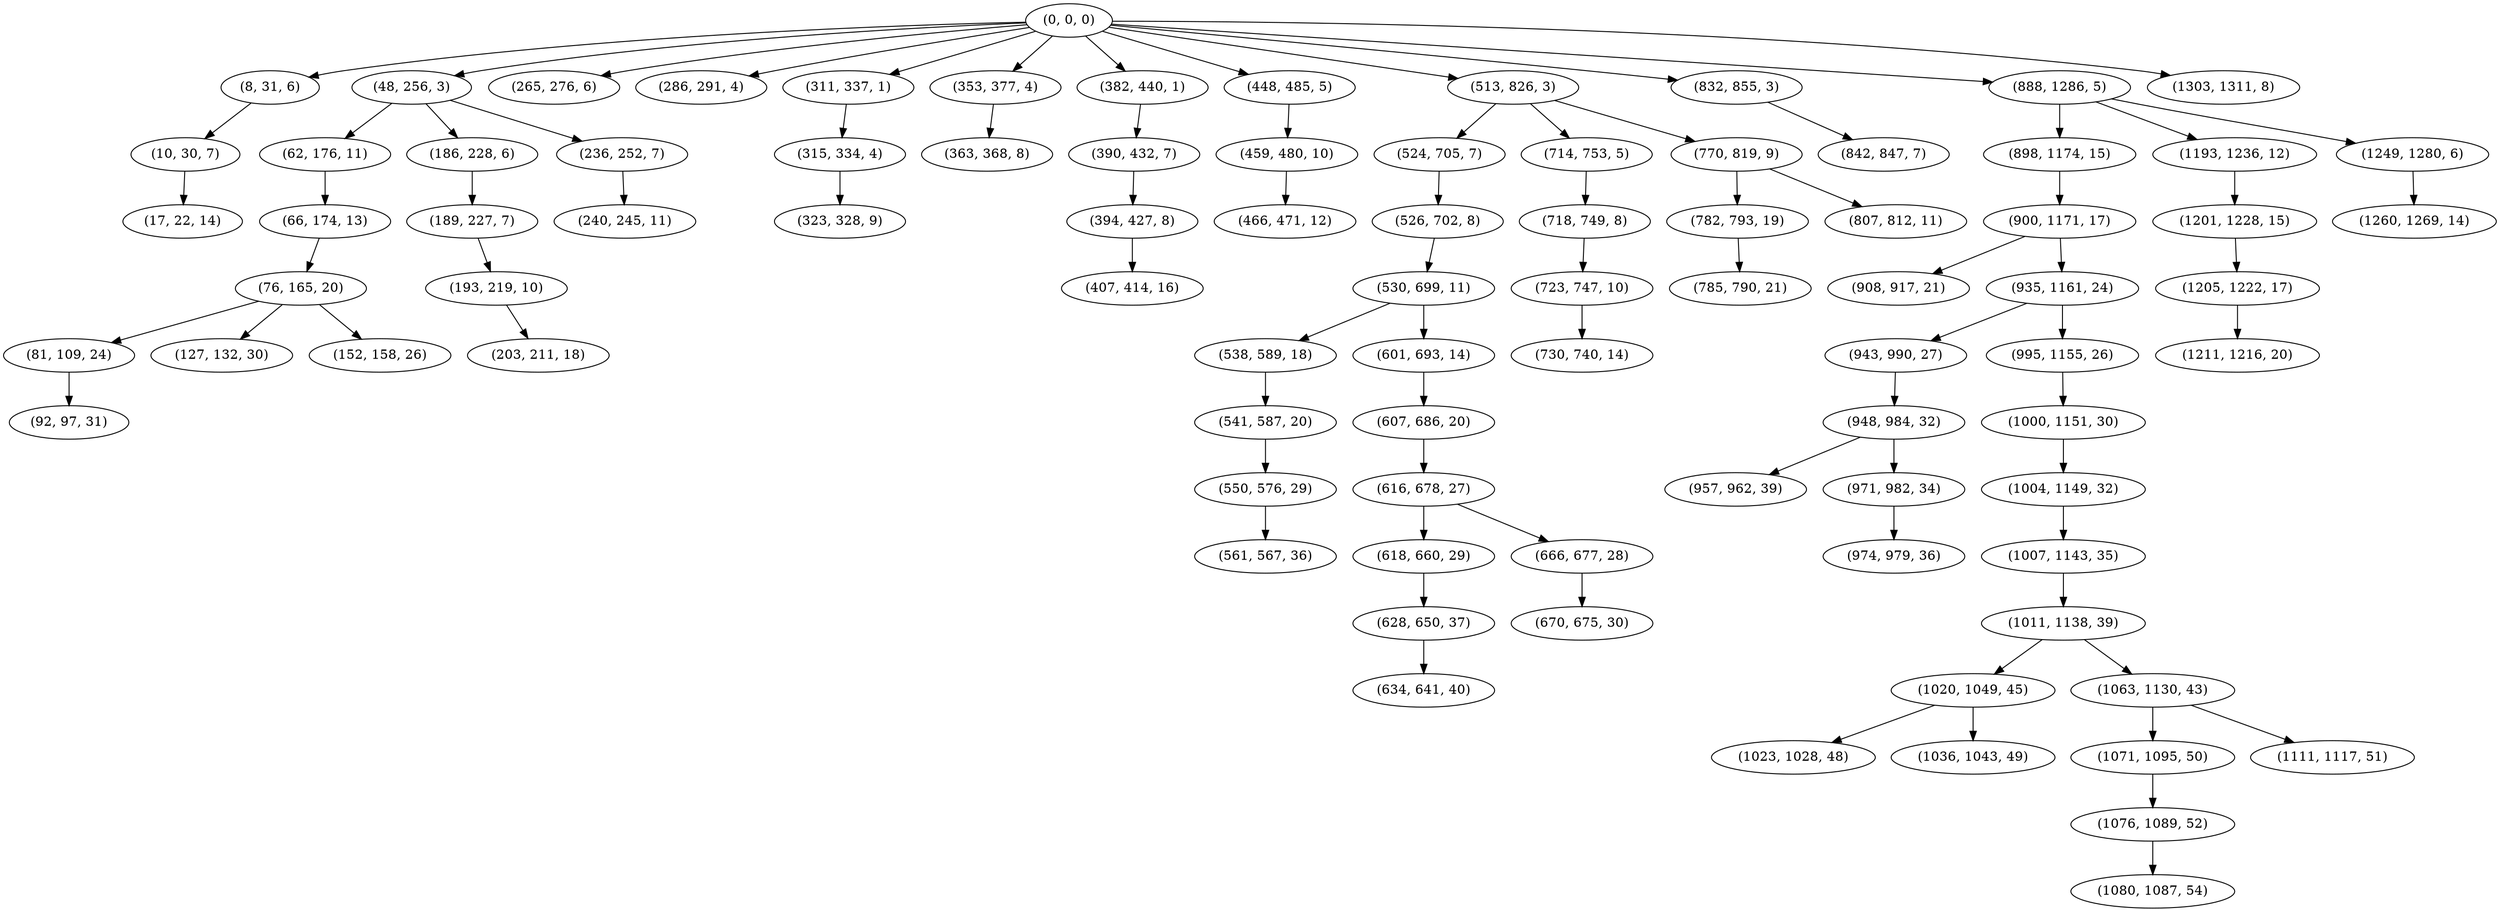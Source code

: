 digraph tree {
    "(0, 0, 0)";
    "(8, 31, 6)";
    "(10, 30, 7)";
    "(17, 22, 14)";
    "(48, 256, 3)";
    "(62, 176, 11)";
    "(66, 174, 13)";
    "(76, 165, 20)";
    "(81, 109, 24)";
    "(92, 97, 31)";
    "(127, 132, 30)";
    "(152, 158, 26)";
    "(186, 228, 6)";
    "(189, 227, 7)";
    "(193, 219, 10)";
    "(203, 211, 18)";
    "(236, 252, 7)";
    "(240, 245, 11)";
    "(265, 276, 6)";
    "(286, 291, 4)";
    "(311, 337, 1)";
    "(315, 334, 4)";
    "(323, 328, 9)";
    "(353, 377, 4)";
    "(363, 368, 8)";
    "(382, 440, 1)";
    "(390, 432, 7)";
    "(394, 427, 8)";
    "(407, 414, 16)";
    "(448, 485, 5)";
    "(459, 480, 10)";
    "(466, 471, 12)";
    "(513, 826, 3)";
    "(524, 705, 7)";
    "(526, 702, 8)";
    "(530, 699, 11)";
    "(538, 589, 18)";
    "(541, 587, 20)";
    "(550, 576, 29)";
    "(561, 567, 36)";
    "(601, 693, 14)";
    "(607, 686, 20)";
    "(616, 678, 27)";
    "(618, 660, 29)";
    "(628, 650, 37)";
    "(634, 641, 40)";
    "(666, 677, 28)";
    "(670, 675, 30)";
    "(714, 753, 5)";
    "(718, 749, 8)";
    "(723, 747, 10)";
    "(730, 740, 14)";
    "(770, 819, 9)";
    "(782, 793, 19)";
    "(785, 790, 21)";
    "(807, 812, 11)";
    "(832, 855, 3)";
    "(842, 847, 7)";
    "(888, 1286, 5)";
    "(898, 1174, 15)";
    "(900, 1171, 17)";
    "(908, 917, 21)";
    "(935, 1161, 24)";
    "(943, 990, 27)";
    "(948, 984, 32)";
    "(957, 962, 39)";
    "(971, 982, 34)";
    "(974, 979, 36)";
    "(995, 1155, 26)";
    "(1000, 1151, 30)";
    "(1004, 1149, 32)";
    "(1007, 1143, 35)";
    "(1011, 1138, 39)";
    "(1020, 1049, 45)";
    "(1023, 1028, 48)";
    "(1036, 1043, 49)";
    "(1063, 1130, 43)";
    "(1071, 1095, 50)";
    "(1076, 1089, 52)";
    "(1080, 1087, 54)";
    "(1111, 1117, 51)";
    "(1193, 1236, 12)";
    "(1201, 1228, 15)";
    "(1205, 1222, 17)";
    "(1211, 1216, 20)";
    "(1249, 1280, 6)";
    "(1260, 1269, 14)";
    "(1303, 1311, 8)";
    "(0, 0, 0)" -> "(8, 31, 6)";
    "(0, 0, 0)" -> "(48, 256, 3)";
    "(0, 0, 0)" -> "(265, 276, 6)";
    "(0, 0, 0)" -> "(286, 291, 4)";
    "(0, 0, 0)" -> "(311, 337, 1)";
    "(0, 0, 0)" -> "(353, 377, 4)";
    "(0, 0, 0)" -> "(382, 440, 1)";
    "(0, 0, 0)" -> "(448, 485, 5)";
    "(0, 0, 0)" -> "(513, 826, 3)";
    "(0, 0, 0)" -> "(832, 855, 3)";
    "(0, 0, 0)" -> "(888, 1286, 5)";
    "(0, 0, 0)" -> "(1303, 1311, 8)";
    "(8, 31, 6)" -> "(10, 30, 7)";
    "(10, 30, 7)" -> "(17, 22, 14)";
    "(48, 256, 3)" -> "(62, 176, 11)";
    "(48, 256, 3)" -> "(186, 228, 6)";
    "(48, 256, 3)" -> "(236, 252, 7)";
    "(62, 176, 11)" -> "(66, 174, 13)";
    "(66, 174, 13)" -> "(76, 165, 20)";
    "(76, 165, 20)" -> "(81, 109, 24)";
    "(76, 165, 20)" -> "(127, 132, 30)";
    "(76, 165, 20)" -> "(152, 158, 26)";
    "(81, 109, 24)" -> "(92, 97, 31)";
    "(186, 228, 6)" -> "(189, 227, 7)";
    "(189, 227, 7)" -> "(193, 219, 10)";
    "(193, 219, 10)" -> "(203, 211, 18)";
    "(236, 252, 7)" -> "(240, 245, 11)";
    "(311, 337, 1)" -> "(315, 334, 4)";
    "(315, 334, 4)" -> "(323, 328, 9)";
    "(353, 377, 4)" -> "(363, 368, 8)";
    "(382, 440, 1)" -> "(390, 432, 7)";
    "(390, 432, 7)" -> "(394, 427, 8)";
    "(394, 427, 8)" -> "(407, 414, 16)";
    "(448, 485, 5)" -> "(459, 480, 10)";
    "(459, 480, 10)" -> "(466, 471, 12)";
    "(513, 826, 3)" -> "(524, 705, 7)";
    "(513, 826, 3)" -> "(714, 753, 5)";
    "(513, 826, 3)" -> "(770, 819, 9)";
    "(524, 705, 7)" -> "(526, 702, 8)";
    "(526, 702, 8)" -> "(530, 699, 11)";
    "(530, 699, 11)" -> "(538, 589, 18)";
    "(530, 699, 11)" -> "(601, 693, 14)";
    "(538, 589, 18)" -> "(541, 587, 20)";
    "(541, 587, 20)" -> "(550, 576, 29)";
    "(550, 576, 29)" -> "(561, 567, 36)";
    "(601, 693, 14)" -> "(607, 686, 20)";
    "(607, 686, 20)" -> "(616, 678, 27)";
    "(616, 678, 27)" -> "(618, 660, 29)";
    "(616, 678, 27)" -> "(666, 677, 28)";
    "(618, 660, 29)" -> "(628, 650, 37)";
    "(628, 650, 37)" -> "(634, 641, 40)";
    "(666, 677, 28)" -> "(670, 675, 30)";
    "(714, 753, 5)" -> "(718, 749, 8)";
    "(718, 749, 8)" -> "(723, 747, 10)";
    "(723, 747, 10)" -> "(730, 740, 14)";
    "(770, 819, 9)" -> "(782, 793, 19)";
    "(770, 819, 9)" -> "(807, 812, 11)";
    "(782, 793, 19)" -> "(785, 790, 21)";
    "(832, 855, 3)" -> "(842, 847, 7)";
    "(888, 1286, 5)" -> "(898, 1174, 15)";
    "(888, 1286, 5)" -> "(1193, 1236, 12)";
    "(888, 1286, 5)" -> "(1249, 1280, 6)";
    "(898, 1174, 15)" -> "(900, 1171, 17)";
    "(900, 1171, 17)" -> "(908, 917, 21)";
    "(900, 1171, 17)" -> "(935, 1161, 24)";
    "(935, 1161, 24)" -> "(943, 990, 27)";
    "(935, 1161, 24)" -> "(995, 1155, 26)";
    "(943, 990, 27)" -> "(948, 984, 32)";
    "(948, 984, 32)" -> "(957, 962, 39)";
    "(948, 984, 32)" -> "(971, 982, 34)";
    "(971, 982, 34)" -> "(974, 979, 36)";
    "(995, 1155, 26)" -> "(1000, 1151, 30)";
    "(1000, 1151, 30)" -> "(1004, 1149, 32)";
    "(1004, 1149, 32)" -> "(1007, 1143, 35)";
    "(1007, 1143, 35)" -> "(1011, 1138, 39)";
    "(1011, 1138, 39)" -> "(1020, 1049, 45)";
    "(1011, 1138, 39)" -> "(1063, 1130, 43)";
    "(1020, 1049, 45)" -> "(1023, 1028, 48)";
    "(1020, 1049, 45)" -> "(1036, 1043, 49)";
    "(1063, 1130, 43)" -> "(1071, 1095, 50)";
    "(1063, 1130, 43)" -> "(1111, 1117, 51)";
    "(1071, 1095, 50)" -> "(1076, 1089, 52)";
    "(1076, 1089, 52)" -> "(1080, 1087, 54)";
    "(1193, 1236, 12)" -> "(1201, 1228, 15)";
    "(1201, 1228, 15)" -> "(1205, 1222, 17)";
    "(1205, 1222, 17)" -> "(1211, 1216, 20)";
    "(1249, 1280, 6)" -> "(1260, 1269, 14)";
}
